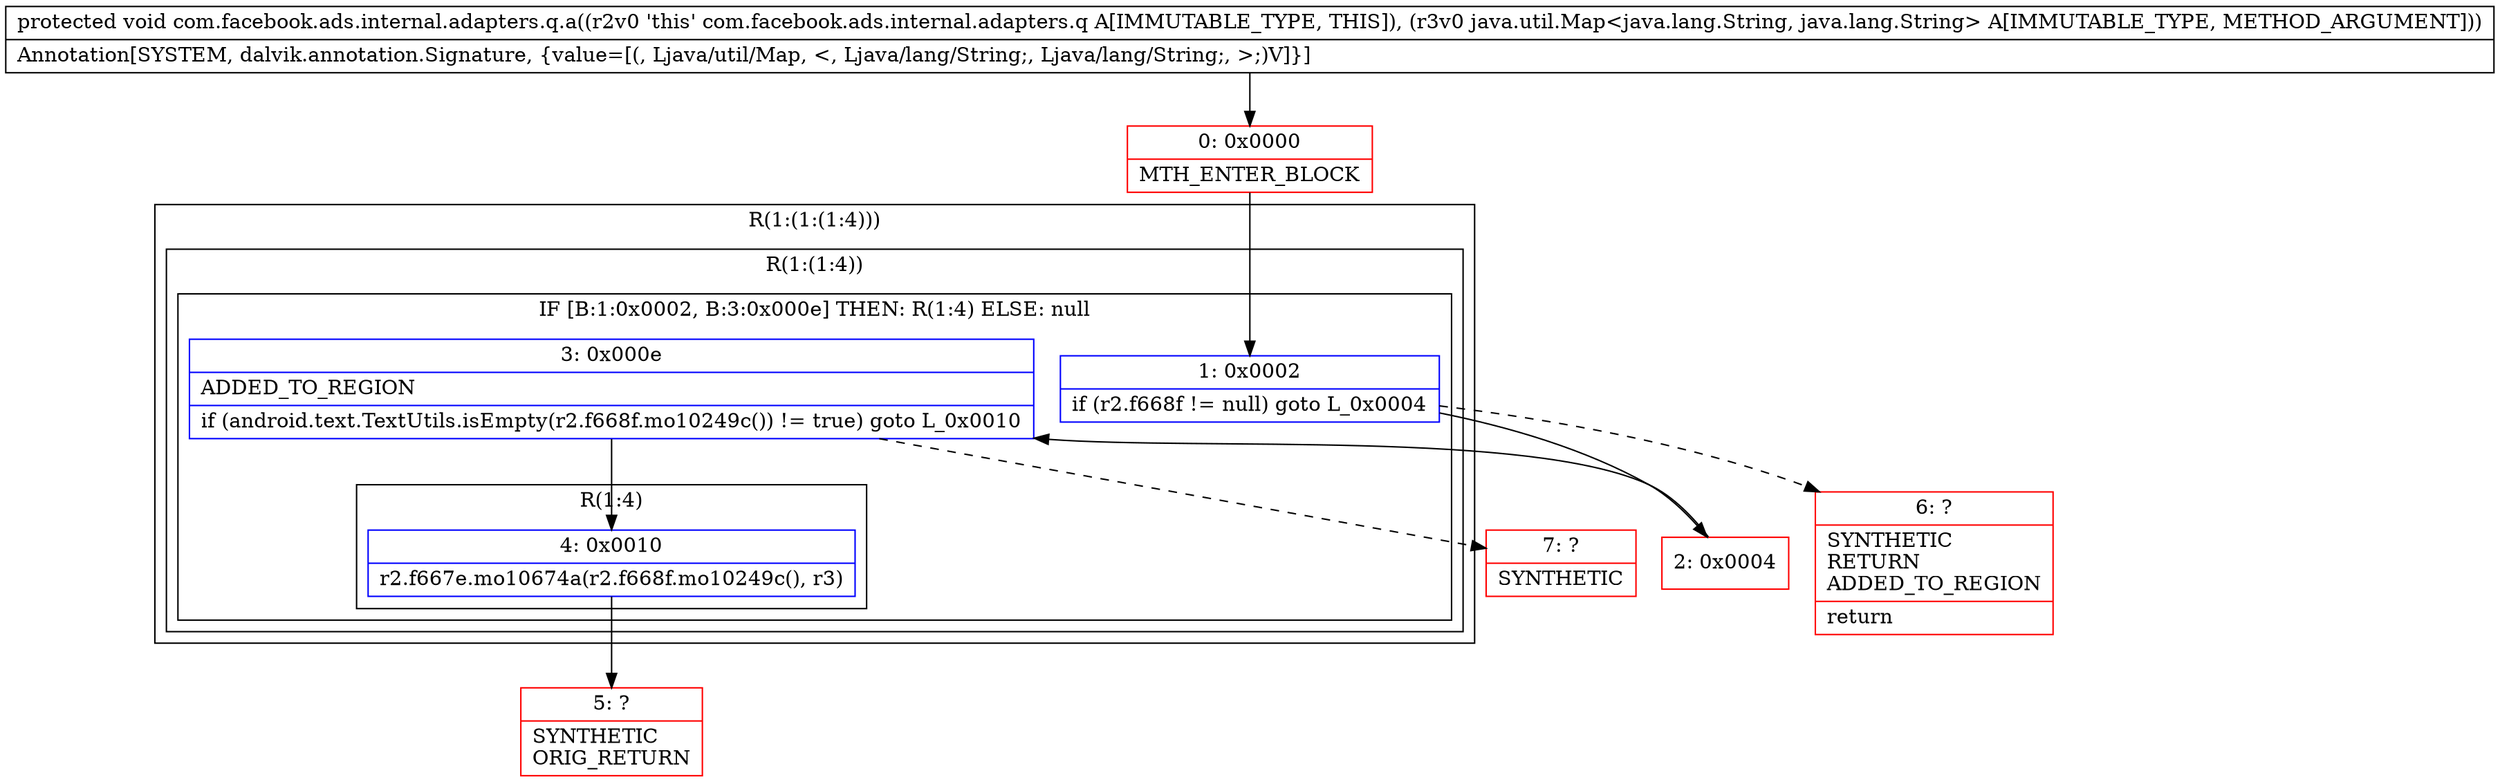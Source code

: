 digraph "CFG forcom.facebook.ads.internal.adapters.q.a(Ljava\/util\/Map;)V" {
subgraph cluster_Region_732410590 {
label = "R(1:(1:(1:4)))";
node [shape=record,color=blue];
subgraph cluster_Region_1903394409 {
label = "R(1:(1:4))";
node [shape=record,color=blue];
subgraph cluster_IfRegion_1739025792 {
label = "IF [B:1:0x0002, B:3:0x000e] THEN: R(1:4) ELSE: null";
node [shape=record,color=blue];
Node_1 [shape=record,label="{1\:\ 0x0002|if (r2.f668f != null) goto L_0x0004\l}"];
Node_3 [shape=record,label="{3\:\ 0x000e|ADDED_TO_REGION\l|if (android.text.TextUtils.isEmpty(r2.f668f.mo10249c()) != true) goto L_0x0010\l}"];
subgraph cluster_Region_2108508850 {
label = "R(1:4)";
node [shape=record,color=blue];
Node_4 [shape=record,label="{4\:\ 0x0010|r2.f667e.mo10674a(r2.f668f.mo10249c(), r3)\l}"];
}
}
}
}
Node_0 [shape=record,color=red,label="{0\:\ 0x0000|MTH_ENTER_BLOCK\l}"];
Node_2 [shape=record,color=red,label="{2\:\ 0x0004}"];
Node_5 [shape=record,color=red,label="{5\:\ ?|SYNTHETIC\lORIG_RETURN\l}"];
Node_6 [shape=record,color=red,label="{6\:\ ?|SYNTHETIC\lRETURN\lADDED_TO_REGION\l|return\l}"];
Node_7 [shape=record,color=red,label="{7\:\ ?|SYNTHETIC\l}"];
MethodNode[shape=record,label="{protected void com.facebook.ads.internal.adapters.q.a((r2v0 'this' com.facebook.ads.internal.adapters.q A[IMMUTABLE_TYPE, THIS]), (r3v0 java.util.Map\<java.lang.String, java.lang.String\> A[IMMUTABLE_TYPE, METHOD_ARGUMENT]))  | Annotation[SYSTEM, dalvik.annotation.Signature, \{value=[(, Ljava\/util\/Map, \<, Ljava\/lang\/String;, Ljava\/lang\/String;, \>;)V]\}]\l}"];
MethodNode -> Node_0;
Node_1 -> Node_2;
Node_1 -> Node_6[style=dashed];
Node_3 -> Node_4;
Node_3 -> Node_7[style=dashed];
Node_4 -> Node_5;
Node_0 -> Node_1;
Node_2 -> Node_3;
}

